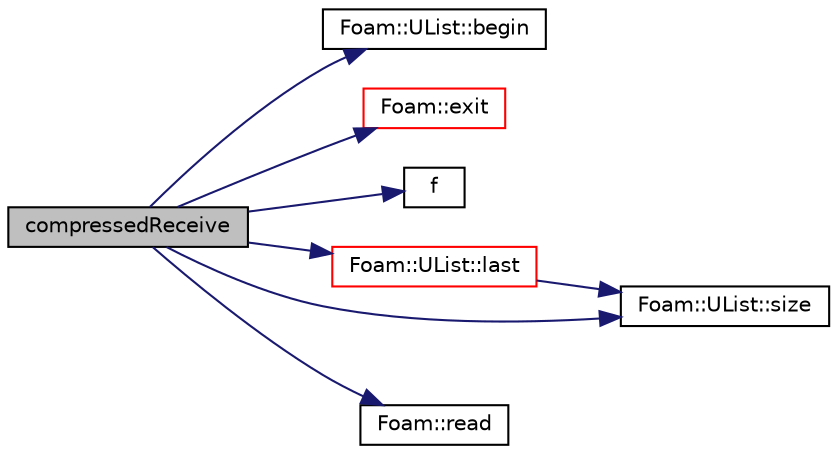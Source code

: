 digraph "compressedReceive"
{
  bgcolor="transparent";
  edge [fontname="Helvetica",fontsize="10",labelfontname="Helvetica",labelfontsize="10"];
  node [fontname="Helvetica",fontsize="10",shape=record];
  rankdir="LR";
  Node1 [label="compressedReceive",height=0.2,width=0.4,color="black", fillcolor="grey75", style="filled", fontcolor="black"];
  Node1 -> Node2 [color="midnightblue",fontsize="10",style="solid",fontname="Helvetica"];
  Node2 [label="Foam::UList::begin",height=0.2,width=0.4,color="black",URL="$a02831.html#a8a0643ef7f391465066f7f07d45ce934",tooltip="Return an iterator to begin traversing the UList. "];
  Node1 -> Node3 [color="midnightblue",fontsize="10",style="solid",fontname="Helvetica"];
  Node3 [label="Foam::exit",height=0.2,width=0.4,color="red",URL="$a10974.html#a06ca7250d8e89caf05243ec094843642"];
  Node1 -> Node4 [color="midnightblue",fontsize="10",style="solid",fontname="Helvetica"];
  Node4 [label="f",height=0.2,width=0.4,color="black",URL="$a04026.html#a888be93833ac7a23170555c69c690288"];
  Node1 -> Node5 [color="midnightblue",fontsize="10",style="solid",fontname="Helvetica"];
  Node5 [label="Foam::UList::last",height=0.2,width=0.4,color="red",URL="$a02831.html#aef07c02ea1c27bdb5906043b399e0ff0",tooltip="Return the last element of the list. "];
  Node5 -> Node6 [color="midnightblue",fontsize="10",style="solid",fontname="Helvetica"];
  Node6 [label="Foam::UList::size",height=0.2,width=0.4,color="black",URL="$a02831.html#a723361dc2020160f5492e8fe2d09fa44",tooltip="Return the number of elements in the UList. "];
  Node1 -> Node7 [color="midnightblue",fontsize="10",style="solid",fontname="Helvetica"];
  Node7 [label="Foam::read",height=0.2,width=0.4,color="black",URL="$a10974.html#a18efc6d016047ec7c6d5150d913d8c34"];
  Node1 -> Node6 [color="midnightblue",fontsize="10",style="solid",fontname="Helvetica"];
}
